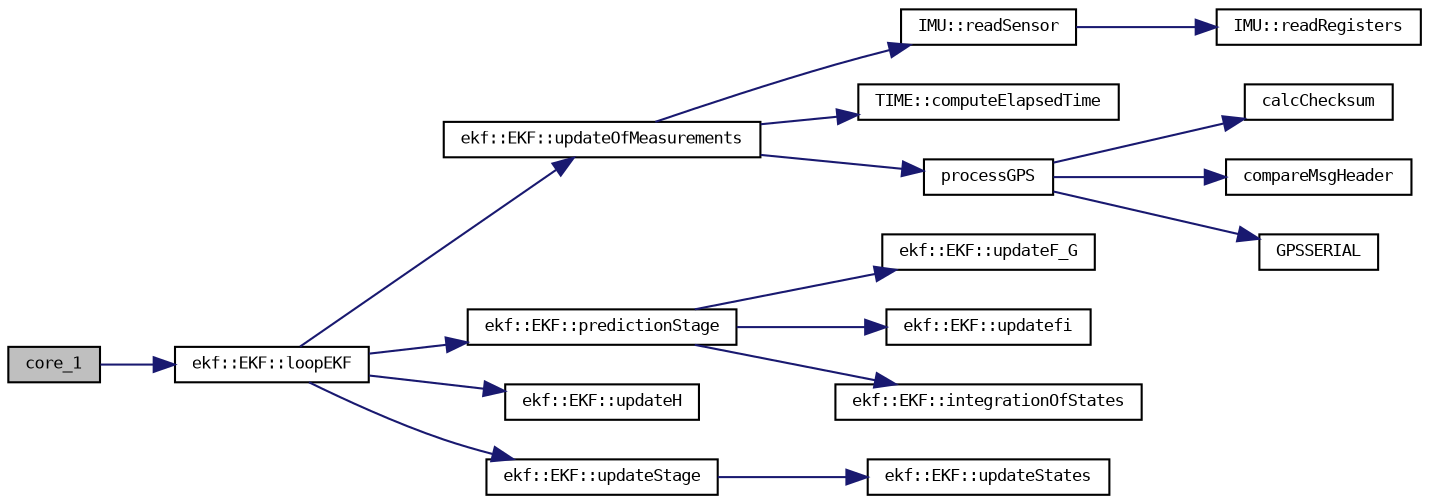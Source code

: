 digraph "core_1"
{
  bgcolor="transparent";
  edge [fontname="DejaVuSansMono",fontsize="8",labelfontname="DejaVuSansMono",labelfontsize="8"];
  node [fontname="DejaVuSansMono",fontsize="8",shape=record];
  rankdir="LR";
  Node0 [label="core_1",height=0.2,width=0.4,color="black", fillcolor="grey75", style="filled", fontcolor="black"];
  Node0 -> Node1 [color="midnightblue",fontsize="8",style="solid",fontname="DejaVuSansMono"];
  Node1 [label="ekf::EKF::loopEKF",height=0.2,width=0.4,color="black",URL="$classekf_1_1EKF.html#a651814ff64d234394572e2e7c5703a43"];
  Node1 -> Node2 [color="midnightblue",fontsize="8",style="solid",fontname="DejaVuSansMono"];
  Node2 [label="ekf::EKF::updateOfMeasurements",height=0.2,width=0.4,color="black",URL="$classekf_1_1EKF.html#a84048d25ebfb6431d7b1372b7315a7a3",tooltip="Atualiza a medicao a partir dos sensores da unidade Margin e GPS. "];
  Node2 -> Node3 [color="midnightblue",fontsize="8",style="solid",fontname="DejaVuSansMono"];
  Node3 [label="IMU::readSensor",height=0.2,width=0.4,color="black",URL="$classIMU.html#ac574728dbbc752155239a35c8bbd6e79"];
  Node3 -> Node4 [color="midnightblue",fontsize="8",style="solid",fontname="DejaVuSansMono"];
  Node4 [label="IMU::readRegisters",height=0.2,width=0.4,color="black",URL="$classIMU.html#a87c200faa130ff4d2d3416b2d83f4f49"];
  Node2 -> Node5 [color="midnightblue",fontsize="8",style="solid",fontname="DejaVuSansMono"];
  Node5 [label="TIME::computeElapsedTime",height=0.2,width=0.4,color="black",URL="$classTIME.html#a51b6020daf09773ef3948cf6b9ccd736",tooltip="Retorna o valor do tempo decorrido desde a última requisição. "];
  Node2 -> Node6 [color="midnightblue",fontsize="8",style="solid",fontname="DejaVuSansMono"];
  Node6 [label="processGPS",height=0.2,width=0.4,color="black",URL="$GPS_8h.html#ad604e63cc857e5663dfba96c37c66bc7"];
  Node6 -> Node7 [color="midnightblue",fontsize="8",style="solid",fontname="DejaVuSansMono"];
  Node7 [label="calcChecksum",height=0.2,width=0.4,color="black",URL="$GPS_8h.html#aa2fac937d6e192633f020459321241e7"];
  Node6 -> Node8 [color="midnightblue",fontsize="8",style="solid",fontname="DejaVuSansMono"];
  Node8 [label="compareMsgHeader",height=0.2,width=0.4,color="black",URL="$GPS_8h.html#aecde093c7427cc661daceaa118cf4455"];
  Node6 -> Node9 [color="midnightblue",fontsize="8",style="solid",fontname="DejaVuSansMono"];
  Node9 [label="GPSSERIAL",height=0.2,width=0.4,color="black",URL="$GPS_8h.html#a5d2ecd8f29f7e3e702c8b8bea333f6c6"];
  Node1 -> Node10 [color="midnightblue",fontsize="8",style="solid",fontname="DejaVuSansMono"];
  Node10 [label="ekf::EKF::predictionStage",height=0.2,width=0.4,color="black",URL="$classekf_1_1EKF.html#ae27545818f775f4aa6b999e012a851e3"];
  Node10 -> Node11 [color="midnightblue",fontsize="8",style="solid",fontname="DejaVuSansMono"];
  Node11 [label="ekf::EKF::updateF_G",height=0.2,width=0.4,color="black",URL="$classekf_1_1EKF.html#ae6c0295a32e90b9594ad10bb1061b62b",tooltip="Atualiza matrix lineariza de estados F e a matrix G. "];
  Node10 -> Node12 [color="midnightblue",fontsize="8",style="solid",fontname="DejaVuSansMono"];
  Node12 [label="ekf::EKF::updatefi",height=0.2,width=0.4,color="black",URL="$classekf_1_1EKF.html#ad5949e9e8eae2938a332af03a8ec353b"];
  Node10 -> Node13 [color="midnightblue",fontsize="8",style="solid",fontname="DejaVuSansMono"];
  Node13 [label="ekf::EKF::integrationOfStates",height=0.2,width=0.4,color="black",URL="$classekf_1_1EKF.html#a4bd0d4a6ec2787cf1c690fcf154a43c5"];
  Node1 -> Node14 [color="midnightblue",fontsize="8",style="solid",fontname="DejaVuSansMono"];
  Node14 [label="ekf::EKF::updateH",height=0.2,width=0.4,color="black",URL="$classekf_1_1EKF.html#a94bc601335d20c0a058e8e8600d912e7"];
  Node1 -> Node15 [color="midnightblue",fontsize="8",style="solid",fontname="DejaVuSansMono"];
  Node15 [label="ekf::EKF::updateStage",height=0.2,width=0.4,color="black",URL="$classekf_1_1EKF.html#ad4c19d26e9735c356dc8767793939efb"];
  Node15 -> Node16 [color="midnightblue",fontsize="8",style="solid",fontname="DejaVuSansMono"];
  Node16 [label="ekf::EKF::updateStates",height=0.2,width=0.4,color="black",URL="$classekf_1_1EKF.html#a7bcbdc98c071241367a17d698624a5a1"];
}
